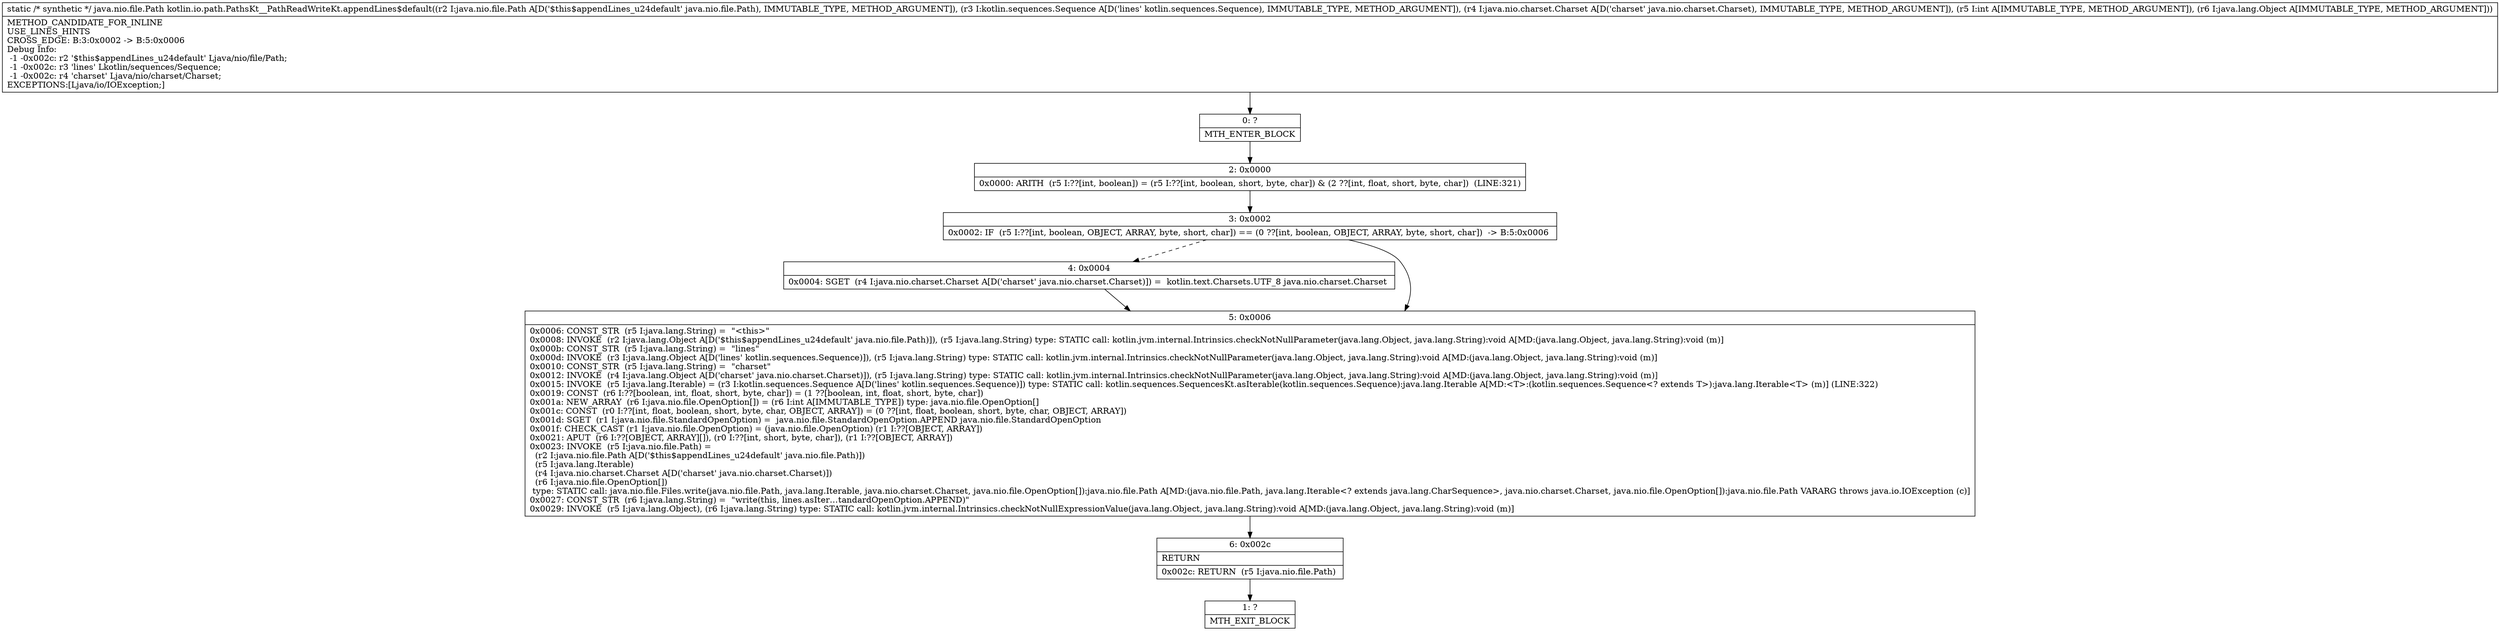 digraph "CFG forkotlin.io.path.PathsKt__PathReadWriteKt.appendLines$default(Ljava\/nio\/file\/Path;Lkotlin\/sequences\/Sequence;Ljava\/nio\/charset\/Charset;ILjava\/lang\/Object;)Ljava\/nio\/file\/Path;" {
Node_0 [shape=record,label="{0\:\ ?|MTH_ENTER_BLOCK\l}"];
Node_2 [shape=record,label="{2\:\ 0x0000|0x0000: ARITH  (r5 I:??[int, boolean]) = (r5 I:??[int, boolean, short, byte, char]) & (2 ??[int, float, short, byte, char])  (LINE:321)\l}"];
Node_3 [shape=record,label="{3\:\ 0x0002|0x0002: IF  (r5 I:??[int, boolean, OBJECT, ARRAY, byte, short, char]) == (0 ??[int, boolean, OBJECT, ARRAY, byte, short, char])  \-\> B:5:0x0006 \l}"];
Node_4 [shape=record,label="{4\:\ 0x0004|0x0004: SGET  (r4 I:java.nio.charset.Charset A[D('charset' java.nio.charset.Charset)]) =  kotlin.text.Charsets.UTF_8 java.nio.charset.Charset \l}"];
Node_5 [shape=record,label="{5\:\ 0x0006|0x0006: CONST_STR  (r5 I:java.lang.String) =  \"\<this\>\" \l0x0008: INVOKE  (r2 I:java.lang.Object A[D('$this$appendLines_u24default' java.nio.file.Path)]), (r5 I:java.lang.String) type: STATIC call: kotlin.jvm.internal.Intrinsics.checkNotNullParameter(java.lang.Object, java.lang.String):void A[MD:(java.lang.Object, java.lang.String):void (m)]\l0x000b: CONST_STR  (r5 I:java.lang.String) =  \"lines\" \l0x000d: INVOKE  (r3 I:java.lang.Object A[D('lines' kotlin.sequences.Sequence)]), (r5 I:java.lang.String) type: STATIC call: kotlin.jvm.internal.Intrinsics.checkNotNullParameter(java.lang.Object, java.lang.String):void A[MD:(java.lang.Object, java.lang.String):void (m)]\l0x0010: CONST_STR  (r5 I:java.lang.String) =  \"charset\" \l0x0012: INVOKE  (r4 I:java.lang.Object A[D('charset' java.nio.charset.Charset)]), (r5 I:java.lang.String) type: STATIC call: kotlin.jvm.internal.Intrinsics.checkNotNullParameter(java.lang.Object, java.lang.String):void A[MD:(java.lang.Object, java.lang.String):void (m)]\l0x0015: INVOKE  (r5 I:java.lang.Iterable) = (r3 I:kotlin.sequences.Sequence A[D('lines' kotlin.sequences.Sequence)]) type: STATIC call: kotlin.sequences.SequencesKt.asIterable(kotlin.sequences.Sequence):java.lang.Iterable A[MD:\<T\>:(kotlin.sequences.Sequence\<? extends T\>):java.lang.Iterable\<T\> (m)] (LINE:322)\l0x0019: CONST  (r6 I:??[boolean, int, float, short, byte, char]) = (1 ??[boolean, int, float, short, byte, char]) \l0x001a: NEW_ARRAY  (r6 I:java.nio.file.OpenOption[]) = (r6 I:int A[IMMUTABLE_TYPE]) type: java.nio.file.OpenOption[] \l0x001c: CONST  (r0 I:??[int, float, boolean, short, byte, char, OBJECT, ARRAY]) = (0 ??[int, float, boolean, short, byte, char, OBJECT, ARRAY]) \l0x001d: SGET  (r1 I:java.nio.file.StandardOpenOption) =  java.nio.file.StandardOpenOption.APPEND java.nio.file.StandardOpenOption \l0x001f: CHECK_CAST (r1 I:java.nio.file.OpenOption) = (java.nio.file.OpenOption) (r1 I:??[OBJECT, ARRAY]) \l0x0021: APUT  (r6 I:??[OBJECT, ARRAY][]), (r0 I:??[int, short, byte, char]), (r1 I:??[OBJECT, ARRAY]) \l0x0023: INVOKE  (r5 I:java.nio.file.Path) = \l  (r2 I:java.nio.file.Path A[D('$this$appendLines_u24default' java.nio.file.Path)])\l  (r5 I:java.lang.Iterable)\l  (r4 I:java.nio.charset.Charset A[D('charset' java.nio.charset.Charset)])\l  (r6 I:java.nio.file.OpenOption[])\l type: STATIC call: java.nio.file.Files.write(java.nio.file.Path, java.lang.Iterable, java.nio.charset.Charset, java.nio.file.OpenOption[]):java.nio.file.Path A[MD:(java.nio.file.Path, java.lang.Iterable\<? extends java.lang.CharSequence\>, java.nio.charset.Charset, java.nio.file.OpenOption[]):java.nio.file.Path VARARG throws java.io.IOException (c)]\l0x0027: CONST_STR  (r6 I:java.lang.String) =  \"write(this, lines.asIter…tandardOpenOption.APPEND)\" \l0x0029: INVOKE  (r5 I:java.lang.Object), (r6 I:java.lang.String) type: STATIC call: kotlin.jvm.internal.Intrinsics.checkNotNullExpressionValue(java.lang.Object, java.lang.String):void A[MD:(java.lang.Object, java.lang.String):void (m)]\l}"];
Node_6 [shape=record,label="{6\:\ 0x002c|RETURN\l|0x002c: RETURN  (r5 I:java.nio.file.Path) \l}"];
Node_1 [shape=record,label="{1\:\ ?|MTH_EXIT_BLOCK\l}"];
MethodNode[shape=record,label="{static \/* synthetic *\/ java.nio.file.Path kotlin.io.path.PathsKt__PathReadWriteKt.appendLines$default((r2 I:java.nio.file.Path A[D('$this$appendLines_u24default' java.nio.file.Path), IMMUTABLE_TYPE, METHOD_ARGUMENT]), (r3 I:kotlin.sequences.Sequence A[D('lines' kotlin.sequences.Sequence), IMMUTABLE_TYPE, METHOD_ARGUMENT]), (r4 I:java.nio.charset.Charset A[D('charset' java.nio.charset.Charset), IMMUTABLE_TYPE, METHOD_ARGUMENT]), (r5 I:int A[IMMUTABLE_TYPE, METHOD_ARGUMENT]), (r6 I:java.lang.Object A[IMMUTABLE_TYPE, METHOD_ARGUMENT]))  | METHOD_CANDIDATE_FOR_INLINE\lUSE_LINES_HINTS\lCROSS_EDGE: B:3:0x0002 \-\> B:5:0x0006\lDebug Info:\l  \-1 \-0x002c: r2 '$this$appendLines_u24default' Ljava\/nio\/file\/Path;\l  \-1 \-0x002c: r3 'lines' Lkotlin\/sequences\/Sequence;\l  \-1 \-0x002c: r4 'charset' Ljava\/nio\/charset\/Charset;\lEXCEPTIONS:[Ljava\/io\/IOException;]\l}"];
MethodNode -> Node_0;Node_0 -> Node_2;
Node_2 -> Node_3;
Node_3 -> Node_4[style=dashed];
Node_3 -> Node_5;
Node_4 -> Node_5;
Node_5 -> Node_6;
Node_6 -> Node_1;
}

